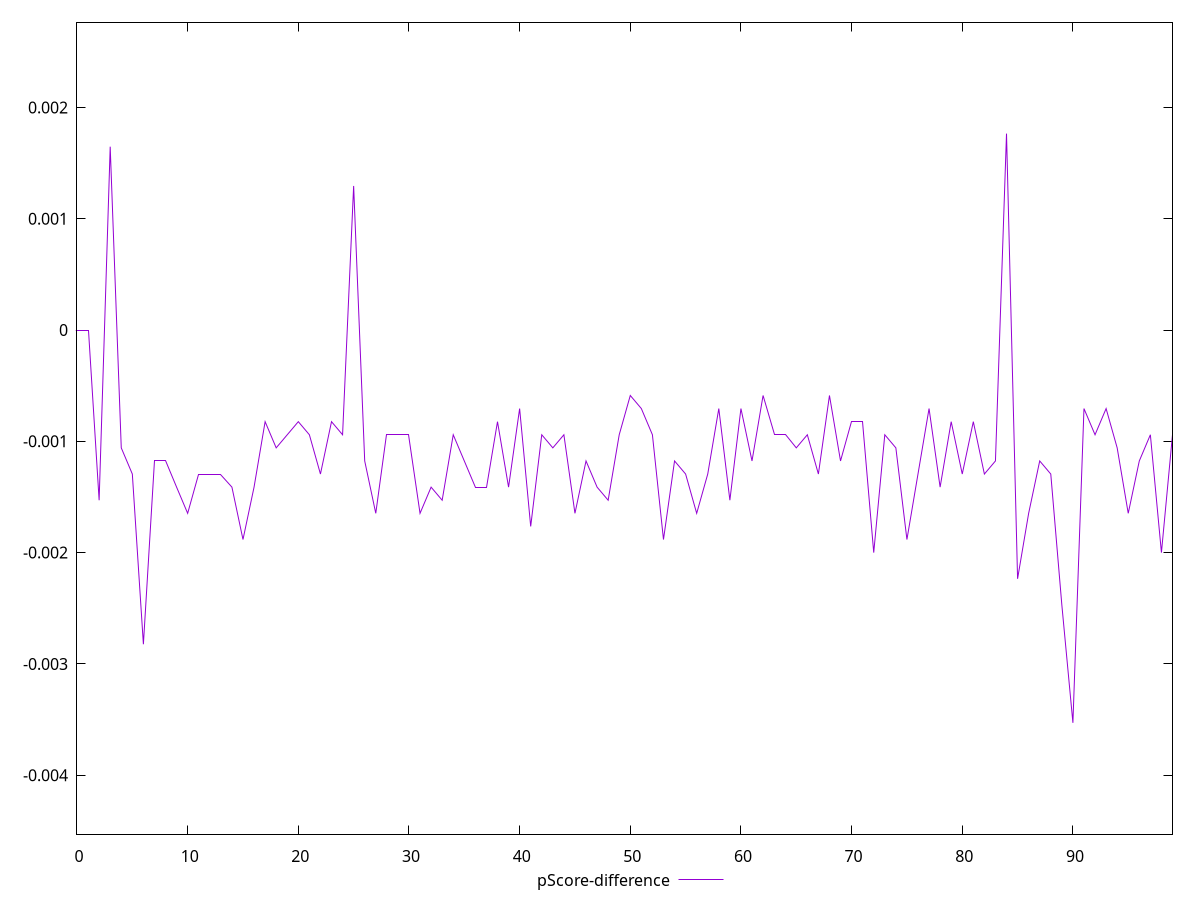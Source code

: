 reset

$pScoreDifference <<EOF
0 0
1 0
2 -0.0015294117647058902
3 0.0016470588235294459
4 -0.0010588235294117787
5 -0.0012941176470588345
6 -0.0028235294117647247
7 -0.0011764705882352788
8 -0.0011764705882352788
9 -0.0014117647058823346
10 -0.0016470588235293904
11 -0.0012941176470588345
12 -0.0012941176470588345
13 -0.0012941176470588345
14 -0.0014117647058823346
15 -0.0018823529411764461
16 -0.0014117647058823346
17 -0.0008235294117647229
18 -0.0010588235294117787
19 -0.0009411764705882231
20 -0.0008235294117647229
21 -0.0009411764705882231
22 -0.0012941176470588345
23 -0.0008235294117647229
24 -0.0009411764705882231
25 0.0012941176470588345
26 -0.0011764705882352788
27 -0.0016470588235293904
28 -0.0009411764705882231
29 -0.0009411764705882231
30 -0.0009411764705882231
31 -0.0016470588235293904
32 -0.0014117647058823346
33 -0.0015294117647058902
34 -0.0009411764705882231
35 -0.0011764705882352788
36 -0.0014117647058823346
37 -0.0014117647058823346
38 -0.0008235294117647229
39 -0.0014117647058823346
40 -0.0007058823529411673
41 -0.001764705882352946
42 -0.0009411764705882231
43 -0.0010588235294117787
44 -0.0009411764705882231
45 -0.0016470588235293904
46 -0.0011764705882352788
47 -0.0014117647058823346
48 -0.0015294117647058902
49 -0.0009411764705882231
50 -0.0005882352941176672
51 -0.0007058823529411673
52 -0.0009411764705882231
53 -0.0018823529411764461
54 -0.0011764705882352788
55 -0.0012941176470588345
56 -0.0016470588235293904
57 -0.0012941176470588345
58 -0.0007058823529411673
59 -0.0015294117647058902
60 -0.0007058823529411673
61 -0.0011764705882352788
62 -0.0005882352941176672
63 -0.0009411764705882231
64 -0.0009411764705882231
65 -0.0010588235294117787
66 -0.0009411764705882231
67 -0.0012941176470588345
68 -0.0005882352941176672
69 -0.0011764705882352788
70 -0.0008235294117647229
71 -0.0008235294117647229
72 -0.0020000000000000018
73 -0.0009411764705882231
74 -0.0010588235294117787
75 -0.0018823529411764461
76 -0.0012941176470588345
77 -0.0007058823529411673
78 -0.0014117647058823346
79 -0.0008235294117647229
80 -0.0012941176470588345
81 -0.0008235294117647229
82 -0.0012941176470588345
83 -0.0011764705882352788
84 0.001764705882352946
85 -0.0022352941176470575
86 -0.0016470588235293904
87 -0.0011764705882352788
88 -0.0012941176470588345
89 -0.0024705882352941133
90 -0.003529411764705892
91 -0.0007058823529411673
92 -0.0009411764705882231
93 -0.0007058823529411673
94 -0.0010588235294117787
95 -0.0016470588235293904
96 -0.0011764705882352788
97 -0.0009411764705882231
98 -0.0020000000000000018
99 -0.0009411764705882231
EOF

set key outside below
set xrange [0:99]
set yrange [-0.004529411764705892:0.002764705882352946]
set trange [-0.004529411764705892:0.002764705882352946]
set terminal svg size 640, 500 enhanced background rgb 'white'
set output "report_00017_2021-02-10T15-08-03.406Z/uses-rel-preload/samples/pages+cached+noadtech+nomedia/pScore-difference/values.svg"

plot $pScoreDifference title "pScore-difference" with line

reset
